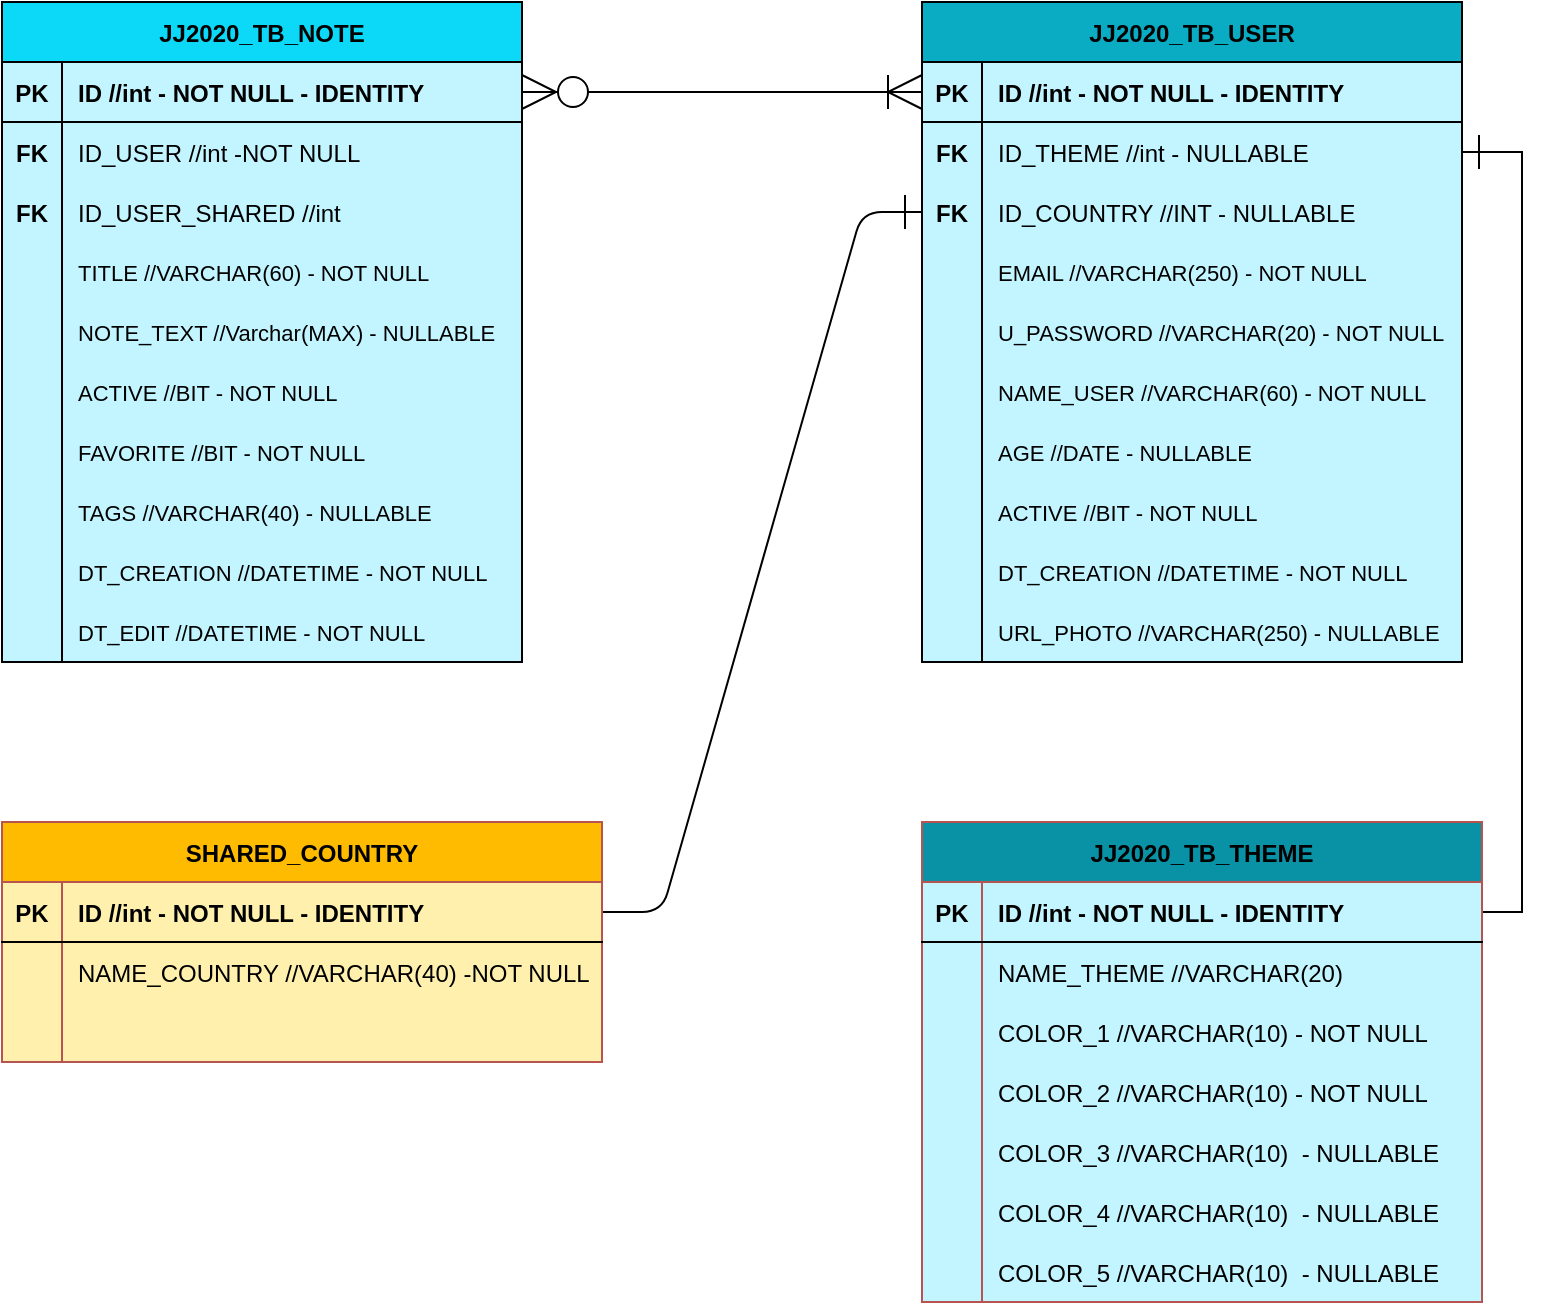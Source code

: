 <mxfile version="13.6.4" type="device"><diagram id="R2lEEEUBdFMjLlhIrx00" name="Page-1"><mxGraphModel dx="1553" dy="982" grid="1" gridSize="10" guides="1" tooltips="1" connect="1" arrows="1" fold="1" page="1" pageScale="1" pageWidth="850" pageHeight="1100" math="0" shadow="0" extFonts="Permanent Marker^https://fonts.googleapis.com/css?family=Permanent+Marker"><root><mxCell id="0"/><mxCell id="1" parent="0"/><mxCell id="C-vyLk0tnHw3VtMMgP7b-1" value="" style="edgeStyle=entityRelationEdgeStyle;endArrow=ERoneToMany;startArrow=ERzeroToMany;endFill=0;startFill=1;strokeWidth=1;endSize=15;startSize=15;" parent="1" source="C-vyLk0tnHw3VtMMgP7b-24" target="WyWKbTt_Nx4Iig3lnkxC-30" edge="1"><mxGeometry width="100" height="100" relative="1" as="geometry"><mxPoint x="460" y="720" as="sourcePoint"/><mxPoint x="570" y="195" as="targetPoint"/></mxGeometry></mxCell><mxCell id="WyWKbTt_Nx4Iig3lnkxC-146" value="" style="edgeStyle=entityRelationEdgeStyle;endArrow=ERone;startArrow=none;endFill=0;startFill=0;strokeWidth=1;endSize=15;startSize=15;entryX=0;entryY=0.5;entryDx=0;entryDy=0;exitX=1;exitY=0.5;exitDx=0;exitDy=0;" edge="1" parent="1" source="WyWKbTt_Nx4Iig3lnkxC-61" target="WyWKbTt_Nx4Iig3lnkxC-36"><mxGeometry width="100" height="100" relative="1" as="geometry"><mxPoint x="420" y="430" as="sourcePoint"/><mxPoint x="630" y="430" as="targetPoint"/></mxGeometry></mxCell><mxCell id="WyWKbTt_Nx4Iig3lnkxC-148" style="edgeStyle=orthogonalEdgeStyle;rounded=0;orthogonalLoop=1;jettySize=auto;html=1;exitX=1;exitY=0.5;exitDx=0;exitDy=0;entryX=1;entryY=0.5;entryDx=0;entryDy=0;startArrow=none;startFill=0;startSize=15;endArrow=ERone;endFill=0;endSize=15;strokeWidth=1;fontSize=12;" edge="1" parent="1" source="WyWKbTt_Nx4Iig3lnkxC-125" target="WyWKbTt_Nx4Iig3lnkxC-33"><mxGeometry relative="1" as="geometry"/></mxCell><mxCell id="WyWKbTt_Nx4Iig3lnkxC-29" value="JJ2020_TB_USER" style="shape=table;startSize=30;container=1;collapsible=1;childLayout=tableLayout;fixedRows=1;rowLines=0;fontStyle=1;align=center;resizeLast=1;swimlaneFillColor=#C2F5FF;fontSize=12;fillColor=#0AACC4;" vertex="1" parent="1"><mxGeometry x="650" y="60" width="270" height="330" as="geometry"/></mxCell><mxCell id="WyWKbTt_Nx4Iig3lnkxC-30" value="" style="shape=partialRectangle;collapsible=0;dropTarget=0;pointerEvents=0;fillColor=none;points=[[0,0.5],[1,0.5]];portConstraint=eastwest;top=0;left=0;right=0;bottom=1;" vertex="1" parent="WyWKbTt_Nx4Iig3lnkxC-29"><mxGeometry y="30" width="270" height="30" as="geometry"/></mxCell><mxCell id="WyWKbTt_Nx4Iig3lnkxC-31" value="PK" style="shape=partialRectangle;overflow=hidden;connectable=0;fillColor=none;top=0;left=0;bottom=0;right=0;fontStyle=1;" vertex="1" parent="WyWKbTt_Nx4Iig3lnkxC-30"><mxGeometry width="30" height="30" as="geometry"/></mxCell><mxCell id="WyWKbTt_Nx4Iig3lnkxC-32" value="ID //int - NOT NULL - IDENTITY" style="shape=partialRectangle;overflow=hidden;connectable=0;fillColor=none;top=0;left=0;bottom=0;right=0;align=left;spacingLeft=6;fontStyle=1;" vertex="1" parent="WyWKbTt_Nx4Iig3lnkxC-30"><mxGeometry x="30" width="240" height="30" as="geometry"/></mxCell><mxCell id="WyWKbTt_Nx4Iig3lnkxC-33" value="" style="shape=partialRectangle;collapsible=0;dropTarget=0;pointerEvents=0;fillColor=none;points=[[0,0.5],[1,0.5]];portConstraint=eastwest;top=0;left=0;right=0;bottom=0;" vertex="1" parent="WyWKbTt_Nx4Iig3lnkxC-29"><mxGeometry y="60" width="270" height="30" as="geometry"/></mxCell><mxCell id="WyWKbTt_Nx4Iig3lnkxC-34" value="FK" style="shape=partialRectangle;overflow=hidden;connectable=0;fillColor=none;top=0;left=0;bottom=0;right=0;fontStyle=1" vertex="1" parent="WyWKbTt_Nx4Iig3lnkxC-33"><mxGeometry width="30" height="30" as="geometry"/></mxCell><mxCell id="WyWKbTt_Nx4Iig3lnkxC-35" value="ID_THEME //int - NULLABLE" style="shape=partialRectangle;overflow=hidden;connectable=0;fillColor=none;top=0;left=0;bottom=0;right=0;align=left;spacingLeft=6;" vertex="1" parent="WyWKbTt_Nx4Iig3lnkxC-33"><mxGeometry x="30" width="240" height="30" as="geometry"/></mxCell><mxCell id="WyWKbTt_Nx4Iig3lnkxC-36" value="" style="shape=partialRectangle;collapsible=0;dropTarget=0;pointerEvents=0;fillColor=none;points=[[0,0.5],[1,0.5]];portConstraint=eastwest;top=0;left=0;right=0;bottom=0;" vertex="1" parent="WyWKbTt_Nx4Iig3lnkxC-29"><mxGeometry y="90" width="270" height="30" as="geometry"/></mxCell><mxCell id="WyWKbTt_Nx4Iig3lnkxC-37" value="FK" style="shape=partialRectangle;overflow=hidden;connectable=0;fillColor=none;top=0;left=0;bottom=0;right=0;fontStyle=1" vertex="1" parent="WyWKbTt_Nx4Iig3lnkxC-36"><mxGeometry width="30" height="30" as="geometry"/></mxCell><mxCell id="WyWKbTt_Nx4Iig3lnkxC-38" value="ID_COUNTRY //INT - NULLABLE" style="shape=partialRectangle;overflow=hidden;connectable=0;fillColor=none;top=0;left=0;bottom=0;right=0;align=left;spacingLeft=6;" vertex="1" parent="WyWKbTt_Nx4Iig3lnkxC-36"><mxGeometry x="30" width="240" height="30" as="geometry"/></mxCell><mxCell id="WyWKbTt_Nx4Iig3lnkxC-39" value="" style="shape=partialRectangle;collapsible=0;dropTarget=0;pointerEvents=0;fillColor=none;points=[[0,0.5],[1,0.5]];portConstraint=eastwest;top=0;left=0;right=0;bottom=0;" vertex="1" parent="WyWKbTt_Nx4Iig3lnkxC-29"><mxGeometry y="120" width="270" height="30" as="geometry"/></mxCell><mxCell id="WyWKbTt_Nx4Iig3lnkxC-40" value="" style="shape=partialRectangle;overflow=hidden;connectable=0;fillColor=none;top=0;left=0;bottom=0;right=0;fontStyle=1" vertex="1" parent="WyWKbTt_Nx4Iig3lnkxC-39"><mxGeometry width="30" height="30" as="geometry"/></mxCell><mxCell id="WyWKbTt_Nx4Iig3lnkxC-41" value="EMAIL //VARCHAR(250) - NOT NULL" style="shape=partialRectangle;overflow=hidden;connectable=0;fillColor=none;top=0;left=0;bottom=0;right=0;align=left;spacingLeft=6;fontSize=11;" vertex="1" parent="WyWKbTt_Nx4Iig3lnkxC-39"><mxGeometry x="30" width="240" height="30" as="geometry"/></mxCell><mxCell id="WyWKbTt_Nx4Iig3lnkxC-42" value="" style="shape=partialRectangle;collapsible=0;dropTarget=0;pointerEvents=0;fillColor=none;points=[[0,0.5],[1,0.5]];portConstraint=eastwest;top=0;left=0;right=0;bottom=0;" vertex="1" parent="WyWKbTt_Nx4Iig3lnkxC-29"><mxGeometry y="150" width="270" height="30" as="geometry"/></mxCell><mxCell id="WyWKbTt_Nx4Iig3lnkxC-43" value="" style="shape=partialRectangle;overflow=hidden;connectable=0;fillColor=none;top=0;left=0;bottom=0;right=0;fontStyle=1" vertex="1" parent="WyWKbTt_Nx4Iig3lnkxC-42"><mxGeometry width="30" height="30" as="geometry"/></mxCell><mxCell id="WyWKbTt_Nx4Iig3lnkxC-44" value="U_PASSWORD //VARCHAR(20) - NOT NULL" style="shape=partialRectangle;overflow=hidden;connectable=0;fillColor=none;top=0;left=0;bottom=0;right=0;align=left;spacingLeft=6;fontSize=11;" vertex="1" parent="WyWKbTt_Nx4Iig3lnkxC-42"><mxGeometry x="30" width="240" height="30" as="geometry"/></mxCell><mxCell id="WyWKbTt_Nx4Iig3lnkxC-45" value="" style="shape=partialRectangle;collapsible=0;dropTarget=0;pointerEvents=0;fillColor=none;points=[[0,0.5],[1,0.5]];portConstraint=eastwest;top=0;left=0;right=0;bottom=0;" vertex="1" parent="WyWKbTt_Nx4Iig3lnkxC-29"><mxGeometry y="180" width="270" height="30" as="geometry"/></mxCell><mxCell id="WyWKbTt_Nx4Iig3lnkxC-46" value="" style="shape=partialRectangle;overflow=hidden;connectable=0;fillColor=none;top=0;left=0;bottom=0;right=0;fontStyle=1" vertex="1" parent="WyWKbTt_Nx4Iig3lnkxC-45"><mxGeometry width="30" height="30" as="geometry"/></mxCell><mxCell id="WyWKbTt_Nx4Iig3lnkxC-47" value="NAME_USER //VARCHAR(60) - NOT NULL" style="shape=partialRectangle;overflow=hidden;connectable=0;fillColor=none;top=0;left=0;bottom=0;right=0;align=left;spacingLeft=6;fontSize=11;" vertex="1" parent="WyWKbTt_Nx4Iig3lnkxC-45"><mxGeometry x="30" width="240" height="30" as="geometry"/></mxCell><mxCell id="WyWKbTt_Nx4Iig3lnkxC-48" value="" style="shape=partialRectangle;collapsible=0;dropTarget=0;pointerEvents=0;fillColor=none;points=[[0,0.5],[1,0.5]];portConstraint=eastwest;top=0;left=0;right=0;bottom=0;" vertex="1" parent="WyWKbTt_Nx4Iig3lnkxC-29"><mxGeometry y="210" width="270" height="30" as="geometry"/></mxCell><mxCell id="WyWKbTt_Nx4Iig3lnkxC-49" value="" style="shape=partialRectangle;overflow=hidden;connectable=0;fillColor=none;top=0;left=0;bottom=0;right=0;fontStyle=1" vertex="1" parent="WyWKbTt_Nx4Iig3lnkxC-48"><mxGeometry width="30" height="30" as="geometry"/></mxCell><mxCell id="WyWKbTt_Nx4Iig3lnkxC-50" value="AGE //DATE - NULLABLE" style="shape=partialRectangle;overflow=hidden;connectable=0;fillColor=none;top=0;left=0;bottom=0;right=0;align=left;spacingLeft=6;fontSize=11;" vertex="1" parent="WyWKbTt_Nx4Iig3lnkxC-48"><mxGeometry x="30" width="240" height="30" as="geometry"/></mxCell><mxCell id="WyWKbTt_Nx4Iig3lnkxC-51" value="" style="shape=partialRectangle;collapsible=0;dropTarget=0;pointerEvents=0;fillColor=none;points=[[0,0.5],[1,0.5]];portConstraint=eastwest;top=0;left=0;right=0;bottom=0;" vertex="1" parent="WyWKbTt_Nx4Iig3lnkxC-29"><mxGeometry y="240" width="270" height="30" as="geometry"/></mxCell><mxCell id="WyWKbTt_Nx4Iig3lnkxC-52" value="" style="shape=partialRectangle;overflow=hidden;connectable=0;fillColor=none;top=0;left=0;bottom=0;right=0;fontStyle=1" vertex="1" parent="WyWKbTt_Nx4Iig3lnkxC-51"><mxGeometry width="30" height="30" as="geometry"/></mxCell><mxCell id="WyWKbTt_Nx4Iig3lnkxC-53" value="ACTIVE //BIT - NOT NULL" style="shape=partialRectangle;overflow=hidden;connectable=0;fillColor=none;top=0;left=0;bottom=0;right=0;align=left;spacingLeft=6;fontSize=11;" vertex="1" parent="WyWKbTt_Nx4Iig3lnkxC-51"><mxGeometry x="30" width="240" height="30" as="geometry"/></mxCell><mxCell id="WyWKbTt_Nx4Iig3lnkxC-54" value="" style="shape=partialRectangle;collapsible=0;dropTarget=0;pointerEvents=0;fillColor=none;points=[[0,0.5],[1,0.5]];portConstraint=eastwest;top=0;left=0;right=0;bottom=0;" vertex="1" parent="WyWKbTt_Nx4Iig3lnkxC-29"><mxGeometry y="270" width="270" height="30" as="geometry"/></mxCell><mxCell id="WyWKbTt_Nx4Iig3lnkxC-55" value="" style="shape=partialRectangle;overflow=hidden;connectable=0;fillColor=none;top=0;left=0;bottom=0;right=0;fontStyle=1" vertex="1" parent="WyWKbTt_Nx4Iig3lnkxC-54"><mxGeometry width="30" height="30" as="geometry"/></mxCell><mxCell id="WyWKbTt_Nx4Iig3lnkxC-56" value="DT_CREATION //DATETIME - NOT NULL" style="shape=partialRectangle;overflow=hidden;connectable=0;fillColor=none;top=0;left=0;bottom=0;right=0;align=left;spacingLeft=6;fontSize=11;" vertex="1" parent="WyWKbTt_Nx4Iig3lnkxC-54"><mxGeometry x="30" width="240" height="30" as="geometry"/></mxCell><mxCell id="WyWKbTt_Nx4Iig3lnkxC-57" value="" style="shape=partialRectangle;collapsible=0;dropTarget=0;pointerEvents=0;fillColor=none;points=[[0,0.5],[1,0.5]];portConstraint=eastwest;top=0;left=0;right=0;bottom=0;" vertex="1" parent="WyWKbTt_Nx4Iig3lnkxC-29"><mxGeometry y="300" width="270" height="30" as="geometry"/></mxCell><mxCell id="WyWKbTt_Nx4Iig3lnkxC-58" value="" style="shape=partialRectangle;overflow=hidden;connectable=0;fillColor=none;top=0;left=0;bottom=0;right=0;fontStyle=1" vertex="1" parent="WyWKbTt_Nx4Iig3lnkxC-57"><mxGeometry width="30" height="30" as="geometry"/></mxCell><mxCell id="WyWKbTt_Nx4Iig3lnkxC-59" value="URL_PHOTO //VARCHAR(250) - NULLABLE" style="shape=partialRectangle;overflow=hidden;connectable=0;fillColor=none;top=0;left=0;bottom=0;right=0;align=left;spacingLeft=6;fontSize=11;" vertex="1" parent="WyWKbTt_Nx4Iig3lnkxC-57"><mxGeometry x="30" width="240" height="30" as="geometry"/></mxCell><mxCell id="C-vyLk0tnHw3VtMMgP7b-23" value="JJ2020_TB_NOTE" style="shape=table;startSize=30;container=1;collapsible=1;childLayout=tableLayout;fixedRows=1;rowLines=0;fontStyle=1;align=center;resizeLast=1;swimlaneFillColor=#C2F5FF;fillColor=#0CD9F8;" parent="1" vertex="1"><mxGeometry x="190" y="60" width="260" height="330" as="geometry"/></mxCell><mxCell id="C-vyLk0tnHw3VtMMgP7b-24" value="" style="shape=partialRectangle;collapsible=0;dropTarget=0;pointerEvents=0;fillColor=none;points=[[0,0.5],[1,0.5]];portConstraint=eastwest;top=0;left=0;right=0;bottom=1;" parent="C-vyLk0tnHw3VtMMgP7b-23" vertex="1"><mxGeometry y="30" width="260" height="30" as="geometry"/></mxCell><mxCell id="C-vyLk0tnHw3VtMMgP7b-25" value="PK" style="shape=partialRectangle;overflow=hidden;connectable=0;fillColor=none;top=0;left=0;bottom=0;right=0;fontStyle=1;" parent="C-vyLk0tnHw3VtMMgP7b-24" vertex="1"><mxGeometry width="30" height="30" as="geometry"/></mxCell><mxCell id="C-vyLk0tnHw3VtMMgP7b-26" value="ID //int - NOT NULL - IDENTITY" style="shape=partialRectangle;overflow=hidden;connectable=0;fillColor=none;top=0;left=0;bottom=0;right=0;align=left;spacingLeft=6;fontStyle=1;" parent="C-vyLk0tnHw3VtMMgP7b-24" vertex="1"><mxGeometry x="30" width="230" height="30" as="geometry"/></mxCell><mxCell id="C-vyLk0tnHw3VtMMgP7b-27" value="" style="shape=partialRectangle;collapsible=0;dropTarget=0;pointerEvents=0;fillColor=none;points=[[0,0.5],[1,0.5]];portConstraint=eastwest;top=0;left=0;right=0;bottom=0;" parent="C-vyLk0tnHw3VtMMgP7b-23" vertex="1"><mxGeometry y="60" width="260" height="30" as="geometry"/></mxCell><mxCell id="C-vyLk0tnHw3VtMMgP7b-28" value="FK" style="shape=partialRectangle;overflow=hidden;connectable=0;fillColor=none;top=0;left=0;bottom=0;right=0;fontStyle=1" parent="C-vyLk0tnHw3VtMMgP7b-27" vertex="1"><mxGeometry width="30" height="30" as="geometry"/></mxCell><mxCell id="C-vyLk0tnHw3VtMMgP7b-29" value="ID_USER //int -NOT NULL" style="shape=partialRectangle;overflow=hidden;connectable=0;fillColor=none;top=0;left=0;bottom=0;right=0;align=left;spacingLeft=6;" parent="C-vyLk0tnHw3VtMMgP7b-27" vertex="1"><mxGeometry x="30" width="230" height="30" as="geometry"/></mxCell><mxCell id="WyWKbTt_Nx4Iig3lnkxC-5" value="" style="shape=partialRectangle;collapsible=0;dropTarget=0;pointerEvents=0;fillColor=none;points=[[0,0.5],[1,0.5]];portConstraint=eastwest;top=0;left=0;right=0;bottom=0;" vertex="1" parent="C-vyLk0tnHw3VtMMgP7b-23"><mxGeometry y="90" width="260" height="30" as="geometry"/></mxCell><mxCell id="WyWKbTt_Nx4Iig3lnkxC-6" value="FK" style="shape=partialRectangle;overflow=hidden;connectable=0;fillColor=none;top=0;left=0;bottom=0;right=0;fontStyle=1" vertex="1" parent="WyWKbTt_Nx4Iig3lnkxC-5"><mxGeometry width="30" height="30" as="geometry"/></mxCell><mxCell id="WyWKbTt_Nx4Iig3lnkxC-7" value="ID_USER_SHARED //int" style="shape=partialRectangle;overflow=hidden;connectable=0;fillColor=none;top=0;left=0;bottom=0;right=0;align=left;spacingLeft=6;" vertex="1" parent="WyWKbTt_Nx4Iig3lnkxC-5"><mxGeometry x="30" width="230" height="30" as="geometry"/></mxCell><mxCell id="WyWKbTt_Nx4Iig3lnkxC-8" value="" style="shape=partialRectangle;collapsible=0;dropTarget=0;pointerEvents=0;fillColor=none;points=[[0,0.5],[1,0.5]];portConstraint=eastwest;top=0;left=0;right=0;bottom=0;" vertex="1" parent="C-vyLk0tnHw3VtMMgP7b-23"><mxGeometry y="120" width="260" height="30" as="geometry"/></mxCell><mxCell id="WyWKbTt_Nx4Iig3lnkxC-9" value="" style="shape=partialRectangle;overflow=hidden;connectable=0;fillColor=none;top=0;left=0;bottom=0;right=0;fontStyle=1" vertex="1" parent="WyWKbTt_Nx4Iig3lnkxC-8"><mxGeometry width="30" height="30" as="geometry"/></mxCell><mxCell id="WyWKbTt_Nx4Iig3lnkxC-10" value="TITLE //VARCHAR(60) - NOT NULL" style="shape=partialRectangle;overflow=hidden;connectable=0;fillColor=none;top=0;left=0;bottom=0;right=0;align=left;spacingLeft=6;fontSize=11;" vertex="1" parent="WyWKbTt_Nx4Iig3lnkxC-8"><mxGeometry x="30" width="230" height="30" as="geometry"/></mxCell><mxCell id="WyWKbTt_Nx4Iig3lnkxC-11" value="" style="shape=partialRectangle;collapsible=0;dropTarget=0;pointerEvents=0;fillColor=none;points=[[0,0.5],[1,0.5]];portConstraint=eastwest;top=0;left=0;right=0;bottom=0;" vertex="1" parent="C-vyLk0tnHw3VtMMgP7b-23"><mxGeometry y="150" width="260" height="30" as="geometry"/></mxCell><mxCell id="WyWKbTt_Nx4Iig3lnkxC-12" value="" style="shape=partialRectangle;overflow=hidden;connectable=0;fillColor=none;top=0;left=0;bottom=0;right=0;fontStyle=1" vertex="1" parent="WyWKbTt_Nx4Iig3lnkxC-11"><mxGeometry width="30" height="30" as="geometry"/></mxCell><mxCell id="WyWKbTt_Nx4Iig3lnkxC-13" value="NOTE_TEXT //Varchar(MAX) - NULLABLE" style="shape=partialRectangle;overflow=hidden;connectable=0;fillColor=none;top=0;left=0;bottom=0;right=0;align=left;spacingLeft=6;fontSize=11;" vertex="1" parent="WyWKbTt_Nx4Iig3lnkxC-11"><mxGeometry x="30" width="230" height="30" as="geometry"/></mxCell><mxCell id="WyWKbTt_Nx4Iig3lnkxC-14" value="" style="shape=partialRectangle;collapsible=0;dropTarget=0;pointerEvents=0;fillColor=none;points=[[0,0.5],[1,0.5]];portConstraint=eastwest;top=0;left=0;right=0;bottom=0;" vertex="1" parent="C-vyLk0tnHw3VtMMgP7b-23"><mxGeometry y="180" width="260" height="30" as="geometry"/></mxCell><mxCell id="WyWKbTt_Nx4Iig3lnkxC-15" value="" style="shape=partialRectangle;overflow=hidden;connectable=0;fillColor=none;top=0;left=0;bottom=0;right=0;fontStyle=1" vertex="1" parent="WyWKbTt_Nx4Iig3lnkxC-14"><mxGeometry width="30" height="30" as="geometry"/></mxCell><mxCell id="WyWKbTt_Nx4Iig3lnkxC-16" value="ACTIVE //BIT - NOT NULL" style="shape=partialRectangle;overflow=hidden;connectable=0;fillColor=none;top=0;left=0;bottom=0;right=0;align=left;spacingLeft=6;fontSize=11;" vertex="1" parent="WyWKbTt_Nx4Iig3lnkxC-14"><mxGeometry x="30" width="230" height="30" as="geometry"/></mxCell><mxCell id="WyWKbTt_Nx4Iig3lnkxC-17" value="" style="shape=partialRectangle;collapsible=0;dropTarget=0;pointerEvents=0;fillColor=none;points=[[0,0.5],[1,0.5]];portConstraint=eastwest;top=0;left=0;right=0;bottom=0;" vertex="1" parent="C-vyLk0tnHw3VtMMgP7b-23"><mxGeometry y="210" width="260" height="30" as="geometry"/></mxCell><mxCell id="WyWKbTt_Nx4Iig3lnkxC-18" value="" style="shape=partialRectangle;overflow=hidden;connectable=0;fillColor=none;top=0;left=0;bottom=0;right=0;fontStyle=1" vertex="1" parent="WyWKbTt_Nx4Iig3lnkxC-17"><mxGeometry width="30" height="30" as="geometry"/></mxCell><mxCell id="WyWKbTt_Nx4Iig3lnkxC-19" value="FAVORITE //BIT - NOT NULL" style="shape=partialRectangle;overflow=hidden;connectable=0;fillColor=none;top=0;left=0;bottom=0;right=0;align=left;spacingLeft=6;fontSize=11;" vertex="1" parent="WyWKbTt_Nx4Iig3lnkxC-17"><mxGeometry x="30" width="230" height="30" as="geometry"/></mxCell><mxCell id="WyWKbTt_Nx4Iig3lnkxC-20" value="" style="shape=partialRectangle;collapsible=0;dropTarget=0;pointerEvents=0;fillColor=none;points=[[0,0.5],[1,0.5]];portConstraint=eastwest;top=0;left=0;right=0;bottom=0;" vertex="1" parent="C-vyLk0tnHw3VtMMgP7b-23"><mxGeometry y="240" width="260" height="30" as="geometry"/></mxCell><mxCell id="WyWKbTt_Nx4Iig3lnkxC-21" value="" style="shape=partialRectangle;overflow=hidden;connectable=0;fillColor=none;top=0;left=0;bottom=0;right=0;fontStyle=1" vertex="1" parent="WyWKbTt_Nx4Iig3lnkxC-20"><mxGeometry width="30" height="30" as="geometry"/></mxCell><mxCell id="WyWKbTt_Nx4Iig3lnkxC-22" value="TAGS //VARCHAR(40) - NULLABLE" style="shape=partialRectangle;overflow=hidden;connectable=0;fillColor=none;top=0;left=0;bottom=0;right=0;align=left;spacingLeft=6;fontSize=11;" vertex="1" parent="WyWKbTt_Nx4Iig3lnkxC-20"><mxGeometry x="30" width="230" height="30" as="geometry"/></mxCell><mxCell id="WyWKbTt_Nx4Iig3lnkxC-23" value="" style="shape=partialRectangle;collapsible=0;dropTarget=0;pointerEvents=0;fillColor=none;points=[[0,0.5],[1,0.5]];portConstraint=eastwest;top=0;left=0;right=0;bottom=0;" vertex="1" parent="C-vyLk0tnHw3VtMMgP7b-23"><mxGeometry y="270" width="260" height="30" as="geometry"/></mxCell><mxCell id="WyWKbTt_Nx4Iig3lnkxC-24" value="" style="shape=partialRectangle;overflow=hidden;connectable=0;fillColor=none;top=0;left=0;bottom=0;right=0;fontStyle=1" vertex="1" parent="WyWKbTt_Nx4Iig3lnkxC-23"><mxGeometry width="30" height="30" as="geometry"/></mxCell><mxCell id="WyWKbTt_Nx4Iig3lnkxC-25" value="DT_CREATION //DATETIME - NOT NULL" style="shape=partialRectangle;overflow=hidden;connectable=0;fillColor=none;top=0;left=0;bottom=0;right=0;align=left;spacingLeft=6;fontSize=11;" vertex="1" parent="WyWKbTt_Nx4Iig3lnkxC-23"><mxGeometry x="30" width="230" height="30" as="geometry"/></mxCell><mxCell id="WyWKbTt_Nx4Iig3lnkxC-26" value="" style="shape=partialRectangle;collapsible=0;dropTarget=0;pointerEvents=0;fillColor=none;points=[[0,0.5],[1,0.5]];portConstraint=eastwest;top=0;left=0;right=0;bottom=0;" vertex="1" parent="C-vyLk0tnHw3VtMMgP7b-23"><mxGeometry y="300" width="260" height="30" as="geometry"/></mxCell><mxCell id="WyWKbTt_Nx4Iig3lnkxC-27" value="" style="shape=partialRectangle;overflow=hidden;connectable=0;fillColor=none;top=0;left=0;bottom=0;right=0;fontStyle=1" vertex="1" parent="WyWKbTt_Nx4Iig3lnkxC-26"><mxGeometry width="30" height="30" as="geometry"/></mxCell><mxCell id="WyWKbTt_Nx4Iig3lnkxC-28" value="DT_EDIT //DATETIME - NOT NULL" style="shape=partialRectangle;overflow=hidden;connectable=0;fillColor=none;top=0;left=0;bottom=0;right=0;align=left;spacingLeft=6;fontSize=11;" vertex="1" parent="WyWKbTt_Nx4Iig3lnkxC-26"><mxGeometry x="30" width="230" height="30" as="geometry"/></mxCell><mxCell id="WyWKbTt_Nx4Iig3lnkxC-124" value="JJ2020_TB_THEME" style="shape=table;startSize=30;container=1;collapsible=1;childLayout=tableLayout;fixedRows=1;rowLines=0;fontStyle=1;align=center;resizeLast=1;swimlaneFillColor=#C2F5FF;fontSize=12;strokeColor=#b85450;fillColor=#0991A6;" vertex="1" parent="1"><mxGeometry x="650" y="470" width="280" height="240" as="geometry"><mxRectangle x="210" y="470" width="150" height="30" as="alternateBounds"/></mxGeometry></mxCell><mxCell id="WyWKbTt_Nx4Iig3lnkxC-125" value="" style="shape=partialRectangle;collapsible=0;dropTarget=0;pointerEvents=0;fillColor=none;points=[[0,0.5],[1,0.5]];portConstraint=eastwest;top=0;left=0;right=0;bottom=1;" vertex="1" parent="WyWKbTt_Nx4Iig3lnkxC-124"><mxGeometry y="30" width="280" height="30" as="geometry"/></mxCell><mxCell id="WyWKbTt_Nx4Iig3lnkxC-126" value="PK" style="shape=partialRectangle;overflow=hidden;connectable=0;fillColor=none;top=0;left=0;bottom=0;right=0;fontStyle=1;" vertex="1" parent="WyWKbTt_Nx4Iig3lnkxC-125"><mxGeometry width="30" height="30" as="geometry"/></mxCell><mxCell id="WyWKbTt_Nx4Iig3lnkxC-127" value="ID //int - NOT NULL - IDENTITY" style="shape=partialRectangle;overflow=hidden;connectable=0;fillColor=none;top=0;left=0;bottom=0;right=0;align=left;spacingLeft=6;fontStyle=1;" vertex="1" parent="WyWKbTt_Nx4Iig3lnkxC-125"><mxGeometry x="30" width="250" height="30" as="geometry"/></mxCell><mxCell id="WyWKbTt_Nx4Iig3lnkxC-128" value="" style="shape=partialRectangle;collapsible=0;dropTarget=0;pointerEvents=0;fillColor=none;points=[[0,0.5],[1,0.5]];portConstraint=eastwest;top=0;left=0;right=0;bottom=0;" vertex="1" parent="WyWKbTt_Nx4Iig3lnkxC-124"><mxGeometry y="60" width="280" height="30" as="geometry"/></mxCell><mxCell id="WyWKbTt_Nx4Iig3lnkxC-129" value="" style="shape=partialRectangle;overflow=hidden;connectable=0;fillColor=none;top=0;left=0;bottom=0;right=0;fontStyle=1" vertex="1" parent="WyWKbTt_Nx4Iig3lnkxC-128"><mxGeometry width="30" height="30" as="geometry"/></mxCell><mxCell id="WyWKbTt_Nx4Iig3lnkxC-130" value="NAME_THEME //VARCHAR(20)" style="shape=partialRectangle;overflow=hidden;connectable=0;fillColor=none;top=0;left=0;bottom=0;right=0;align=left;spacingLeft=6;" vertex="1" parent="WyWKbTt_Nx4Iig3lnkxC-128"><mxGeometry x="30" width="250" height="30" as="geometry"/></mxCell><mxCell id="WyWKbTt_Nx4Iig3lnkxC-131" style="shape=partialRectangle;collapsible=0;dropTarget=0;pointerEvents=0;fillColor=none;points=[[0,0.5],[1,0.5]];portConstraint=eastwest;top=0;left=0;right=0;bottom=0;" vertex="1" parent="WyWKbTt_Nx4Iig3lnkxC-124"><mxGeometry y="90" width="280" height="30" as="geometry"/></mxCell><mxCell id="WyWKbTt_Nx4Iig3lnkxC-132" style="shape=partialRectangle;overflow=hidden;connectable=0;fillColor=none;top=0;left=0;bottom=0;right=0;fontStyle=1" vertex="1" parent="WyWKbTt_Nx4Iig3lnkxC-131"><mxGeometry width="30" height="30" as="geometry"/></mxCell><mxCell id="WyWKbTt_Nx4Iig3lnkxC-133" value="COLOR_1 //VARCHAR(10) - NOT NULL" style="shape=partialRectangle;overflow=hidden;connectable=0;fillColor=none;top=0;left=0;bottom=0;right=0;align=left;spacingLeft=6;" vertex="1" parent="WyWKbTt_Nx4Iig3lnkxC-131"><mxGeometry x="30" width="250" height="30" as="geometry"/></mxCell><mxCell id="WyWKbTt_Nx4Iig3lnkxC-134" style="shape=partialRectangle;collapsible=0;dropTarget=0;pointerEvents=0;fillColor=none;points=[[0,0.5],[1,0.5]];portConstraint=eastwest;top=0;left=0;right=0;bottom=0;" vertex="1" parent="WyWKbTt_Nx4Iig3lnkxC-124"><mxGeometry y="120" width="280" height="30" as="geometry"/></mxCell><mxCell id="WyWKbTt_Nx4Iig3lnkxC-135" style="shape=partialRectangle;overflow=hidden;connectable=0;fillColor=none;top=0;left=0;bottom=0;right=0;fontStyle=1" vertex="1" parent="WyWKbTt_Nx4Iig3lnkxC-134"><mxGeometry width="30" height="30" as="geometry"/></mxCell><mxCell id="WyWKbTt_Nx4Iig3lnkxC-136" value="COLOR_2 //VARCHAR(10) - NOT NULL" style="shape=partialRectangle;overflow=hidden;connectable=0;fillColor=none;top=0;left=0;bottom=0;right=0;align=left;spacingLeft=6;" vertex="1" parent="WyWKbTt_Nx4Iig3lnkxC-134"><mxGeometry x="30" width="250" height="30" as="geometry"/></mxCell><mxCell id="WyWKbTt_Nx4Iig3lnkxC-137" style="shape=partialRectangle;collapsible=0;dropTarget=0;pointerEvents=0;fillColor=none;points=[[0,0.5],[1,0.5]];portConstraint=eastwest;top=0;left=0;right=0;bottom=0;" vertex="1" parent="WyWKbTt_Nx4Iig3lnkxC-124"><mxGeometry y="150" width="280" height="30" as="geometry"/></mxCell><mxCell id="WyWKbTt_Nx4Iig3lnkxC-138" style="shape=partialRectangle;overflow=hidden;connectable=0;fillColor=none;top=0;left=0;bottom=0;right=0;fontStyle=1" vertex="1" parent="WyWKbTt_Nx4Iig3lnkxC-137"><mxGeometry width="30" height="30" as="geometry"/></mxCell><mxCell id="WyWKbTt_Nx4Iig3lnkxC-139" value="COLOR_3 //VARCHAR(10)  - NULLABLE" style="shape=partialRectangle;overflow=hidden;connectable=0;fillColor=none;top=0;left=0;bottom=0;right=0;align=left;spacingLeft=6;" vertex="1" parent="WyWKbTt_Nx4Iig3lnkxC-137"><mxGeometry x="30" width="250" height="30" as="geometry"/></mxCell><mxCell id="WyWKbTt_Nx4Iig3lnkxC-140" style="shape=partialRectangle;collapsible=0;dropTarget=0;pointerEvents=0;fillColor=none;points=[[0,0.5],[1,0.5]];portConstraint=eastwest;top=0;left=0;right=0;bottom=0;" vertex="1" parent="WyWKbTt_Nx4Iig3lnkxC-124"><mxGeometry y="180" width="280" height="30" as="geometry"/></mxCell><mxCell id="WyWKbTt_Nx4Iig3lnkxC-141" style="shape=partialRectangle;overflow=hidden;connectable=0;fillColor=none;top=0;left=0;bottom=0;right=0;fontStyle=1" vertex="1" parent="WyWKbTt_Nx4Iig3lnkxC-140"><mxGeometry width="30" height="30" as="geometry"/></mxCell><mxCell id="WyWKbTt_Nx4Iig3lnkxC-142" value="COLOR_4 //VARCHAR(10)  - NULLABLE" style="shape=partialRectangle;overflow=hidden;connectable=0;fillColor=none;top=0;left=0;bottom=0;right=0;align=left;spacingLeft=6;" vertex="1" parent="WyWKbTt_Nx4Iig3lnkxC-140"><mxGeometry x="30" width="250" height="30" as="geometry"/></mxCell><mxCell id="WyWKbTt_Nx4Iig3lnkxC-143" style="shape=partialRectangle;collapsible=0;dropTarget=0;pointerEvents=0;fillColor=none;points=[[0,0.5],[1,0.5]];portConstraint=eastwest;top=0;left=0;right=0;bottom=0;" vertex="1" parent="WyWKbTt_Nx4Iig3lnkxC-124"><mxGeometry y="210" width="280" height="30" as="geometry"/></mxCell><mxCell id="WyWKbTt_Nx4Iig3lnkxC-144" style="shape=partialRectangle;overflow=hidden;connectable=0;fillColor=none;top=0;left=0;bottom=0;right=0;fontStyle=1" vertex="1" parent="WyWKbTt_Nx4Iig3lnkxC-143"><mxGeometry width="30" height="30" as="geometry"/></mxCell><mxCell id="WyWKbTt_Nx4Iig3lnkxC-145" value="COLOR_5 //VARCHAR(10)  - NULLABLE" style="shape=partialRectangle;overflow=hidden;connectable=0;fillColor=none;top=0;left=0;bottom=0;right=0;align=left;spacingLeft=6;" vertex="1" parent="WyWKbTt_Nx4Iig3lnkxC-143"><mxGeometry x="30" width="250" height="30" as="geometry"/></mxCell><mxCell id="WyWKbTt_Nx4Iig3lnkxC-60" value="SHARED_COUNTRY" style="shape=table;startSize=30;container=1;collapsible=1;childLayout=tableLayout;fixedRows=1;rowLines=0;fontStyle=1;align=center;resizeLast=1;swimlaneFillColor=#FFF1AD;fontSize=12;strokeColor=#b85450;fillColor=#FFBB00;" vertex="1" parent="1"><mxGeometry x="190" y="470" width="300" height="120" as="geometry"><mxRectangle x="210" y="470" width="150" height="30" as="alternateBounds"/></mxGeometry></mxCell><mxCell id="WyWKbTt_Nx4Iig3lnkxC-61" value="" style="shape=partialRectangle;collapsible=0;dropTarget=0;pointerEvents=0;fillColor=none;points=[[0,0.5],[1,0.5]];portConstraint=eastwest;top=0;left=0;right=0;bottom=1;" vertex="1" parent="WyWKbTt_Nx4Iig3lnkxC-60"><mxGeometry y="30" width="300" height="30" as="geometry"/></mxCell><mxCell id="WyWKbTt_Nx4Iig3lnkxC-62" value="PK" style="shape=partialRectangle;overflow=hidden;connectable=0;fillColor=none;top=0;left=0;bottom=0;right=0;fontStyle=1;" vertex="1" parent="WyWKbTt_Nx4Iig3lnkxC-61"><mxGeometry width="30" height="30" as="geometry"/></mxCell><mxCell id="WyWKbTt_Nx4Iig3lnkxC-63" value="ID //int - NOT NULL - IDENTITY" style="shape=partialRectangle;overflow=hidden;connectable=0;fillColor=none;top=0;left=0;bottom=0;right=0;align=left;spacingLeft=6;fontStyle=1;" vertex="1" parent="WyWKbTt_Nx4Iig3lnkxC-61"><mxGeometry x="30" width="270" height="30" as="geometry"/></mxCell><mxCell id="WyWKbTt_Nx4Iig3lnkxC-64" value="" style="shape=partialRectangle;collapsible=0;dropTarget=0;pointerEvents=0;fillColor=none;points=[[0,0.5],[1,0.5]];portConstraint=eastwest;top=0;left=0;right=0;bottom=0;" vertex="1" parent="WyWKbTt_Nx4Iig3lnkxC-60"><mxGeometry y="60" width="300" height="30" as="geometry"/></mxCell><mxCell id="WyWKbTt_Nx4Iig3lnkxC-65" value="" style="shape=partialRectangle;overflow=hidden;connectable=0;fillColor=none;top=0;left=0;bottom=0;right=0;fontStyle=1" vertex="1" parent="WyWKbTt_Nx4Iig3lnkxC-64"><mxGeometry width="30" height="30" as="geometry"/></mxCell><mxCell id="WyWKbTt_Nx4Iig3lnkxC-66" value="NAME_COUNTRY //VARCHAR(40) -NOT NULL" style="shape=partialRectangle;overflow=hidden;connectable=0;fillColor=none;top=0;left=0;bottom=0;right=0;align=left;spacingLeft=6;" vertex="1" parent="WyWKbTt_Nx4Iig3lnkxC-64"><mxGeometry x="30" width="270" height="30" as="geometry"/></mxCell><mxCell id="WyWKbTt_Nx4Iig3lnkxC-121" style="shape=partialRectangle;collapsible=0;dropTarget=0;pointerEvents=0;fillColor=none;points=[[0,0.5],[1,0.5]];portConstraint=eastwest;top=0;left=0;right=0;bottom=0;" vertex="1" parent="WyWKbTt_Nx4Iig3lnkxC-60"><mxGeometry y="90" width="300" height="30" as="geometry"/></mxCell><mxCell id="WyWKbTt_Nx4Iig3lnkxC-122" style="shape=partialRectangle;overflow=hidden;connectable=0;fillColor=none;top=0;left=0;bottom=0;right=0;fontStyle=1" vertex="1" parent="WyWKbTt_Nx4Iig3lnkxC-121"><mxGeometry width="30" height="30" as="geometry"/></mxCell><mxCell id="WyWKbTt_Nx4Iig3lnkxC-123" style="shape=partialRectangle;overflow=hidden;connectable=0;fillColor=none;top=0;left=0;bottom=0;right=0;align=left;spacingLeft=6;" vertex="1" parent="WyWKbTt_Nx4Iig3lnkxC-121"><mxGeometry x="30" width="270" height="30" as="geometry"/></mxCell></root></mxGraphModel></diagram></mxfile>